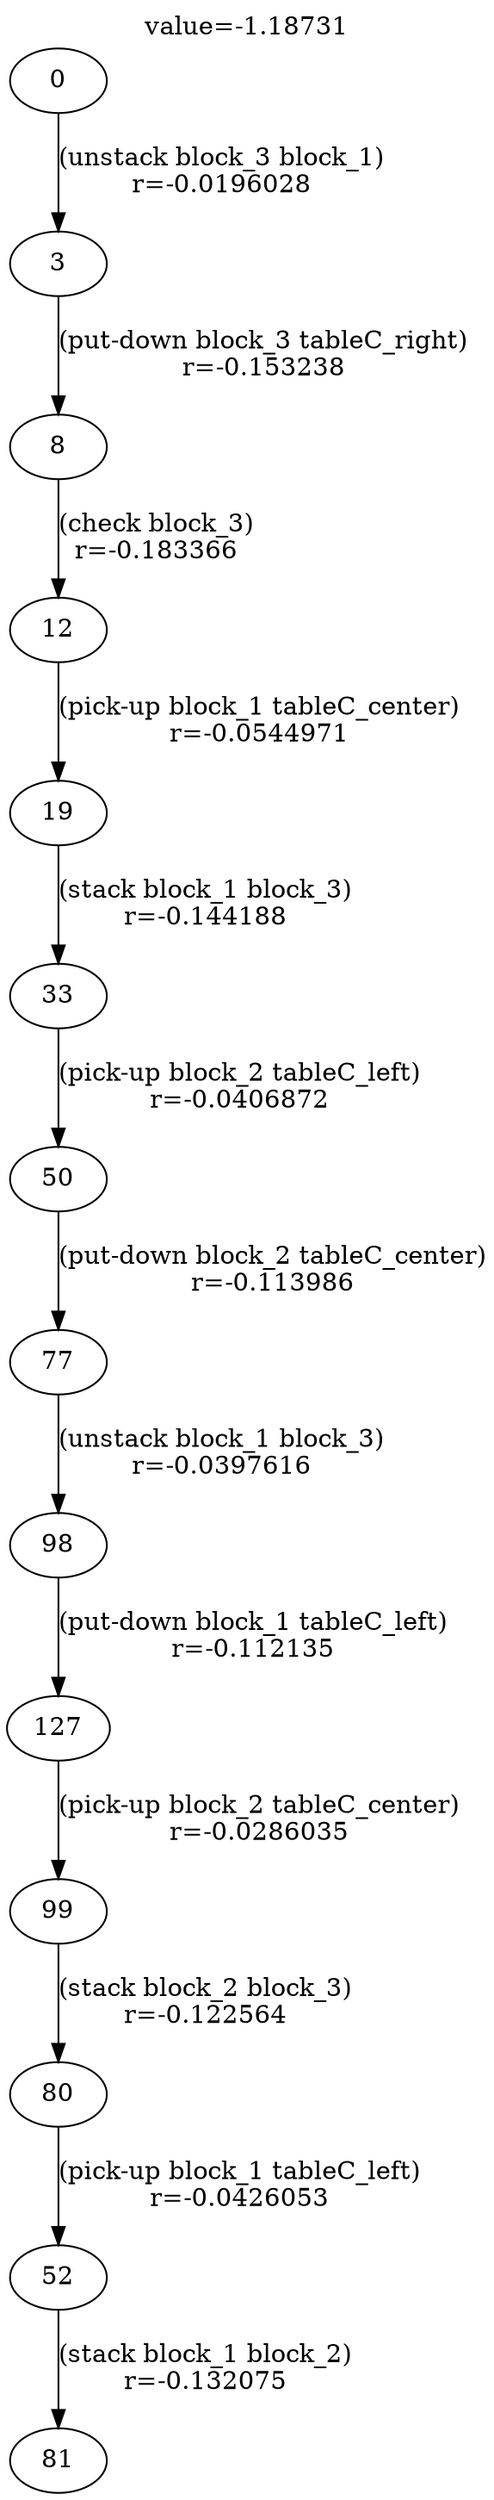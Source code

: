 digraph g{
label="value=-1.18731"
labelloc=top
0->3 [ label="(unstack block_3 block_1)
r=-0.0196028" ];
3->8 [ label="(put-down block_3 tableC_right)
r=-0.153238" ];
8->12 [ label="(check block_3)
r=-0.183366" ];
12->19 [ label="(pick-up block_1 tableC_center)
r=-0.0544971" ];
19->33 [ label="(stack block_1 block_3)
r=-0.144188" ];
33->50 [ label="(pick-up block_2 tableC_left)
r=-0.0406872" ];
50->77 [ label="(put-down block_2 tableC_center)
r=-0.113986" ];
77->98 [ label="(unstack block_1 block_3)
r=-0.0397616" ];
98->127 [ label="(put-down block_1 tableC_left)
r=-0.112135" ];
127->99 [ label="(pick-up block_2 tableC_center)
r=-0.0286035" ];
99->80 [ label="(stack block_2 block_3)
r=-0.122564" ];
80->52 [ label="(pick-up block_1 tableC_left)
r=-0.0426053" ];
52->81 [ label="(stack block_1 block_2)
r=-0.132075" ];
}
